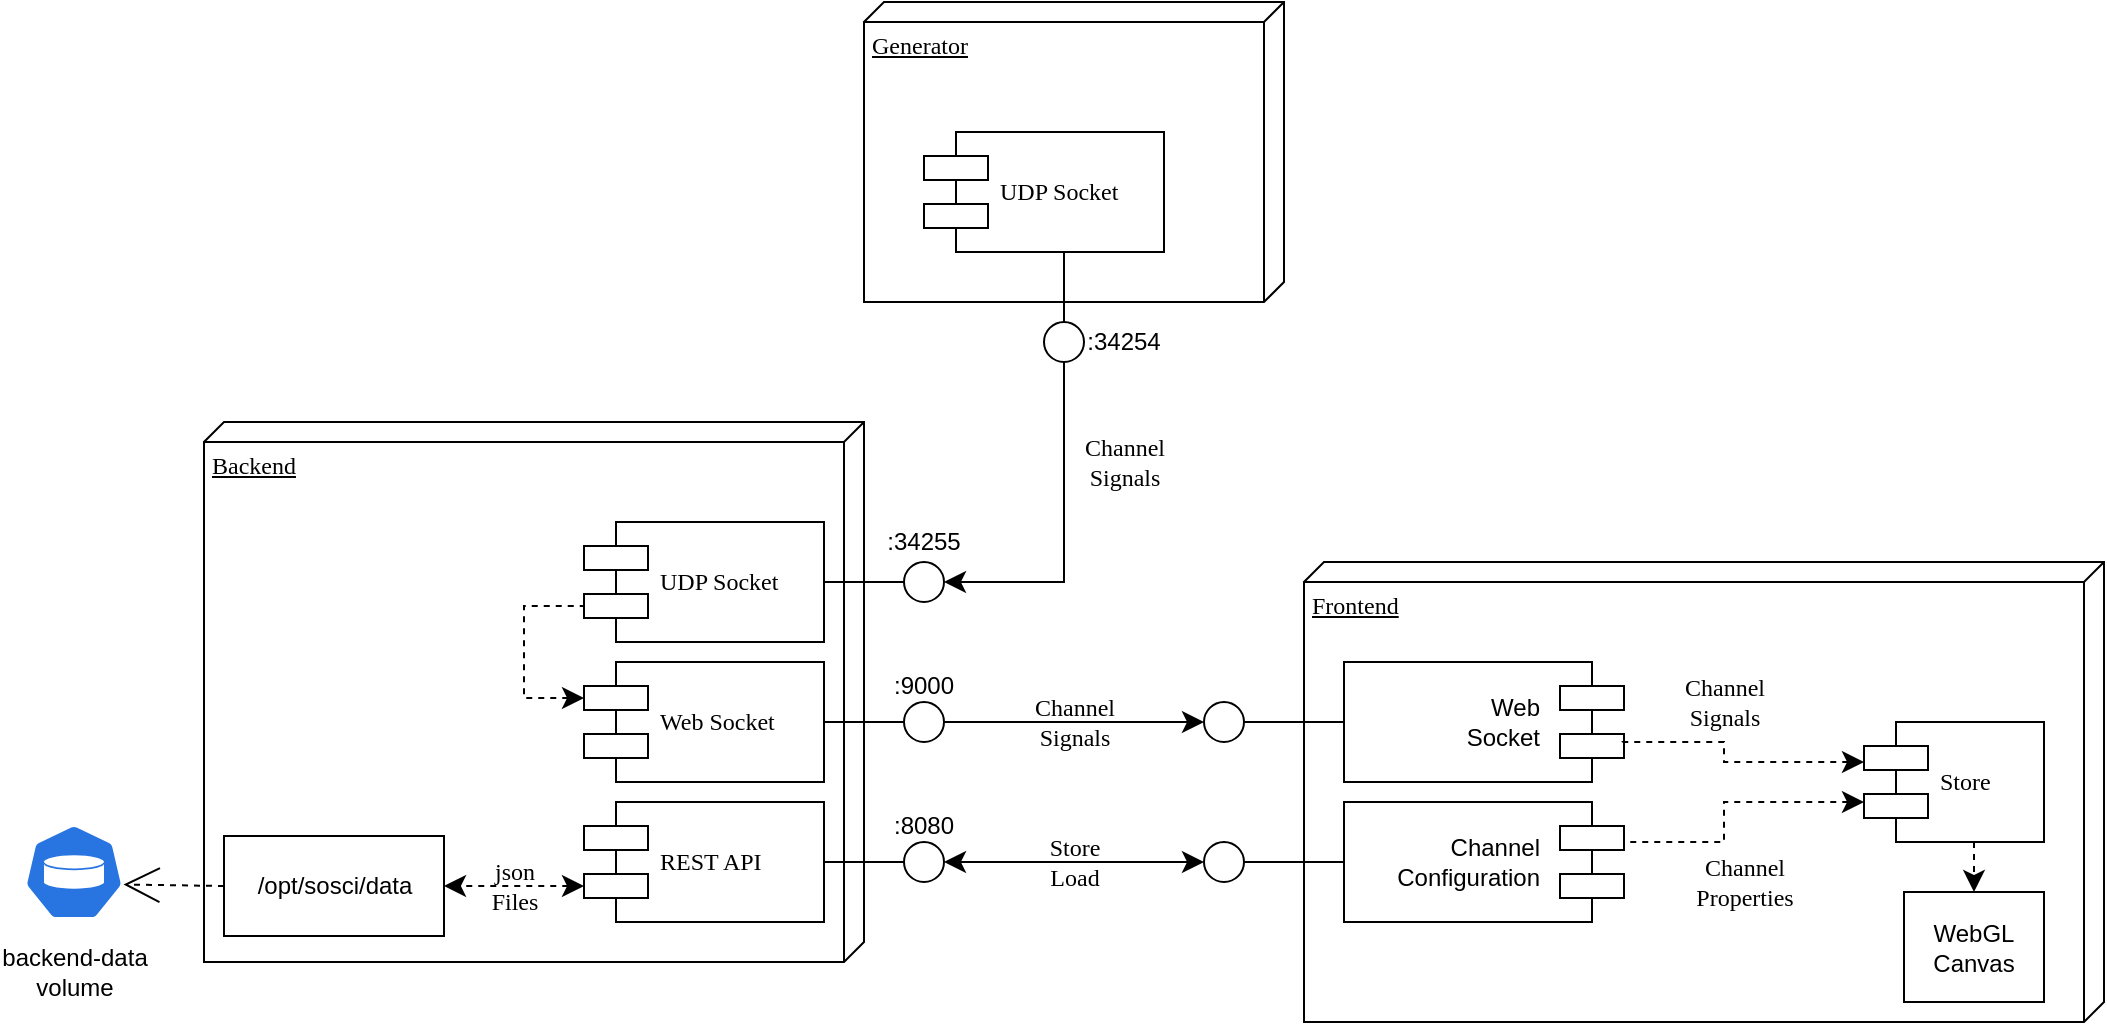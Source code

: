 <mxfile version="19.0.3" type="device"><diagram name="Page-1" id="5f0bae14-7c28-e335-631c-24af17079c00"><mxGraphModel dx="2062" dy="2067" grid="1" gridSize="10" guides="1" tooltips="1" connect="1" arrows="1" fold="1" page="1" pageScale="1" pageWidth="1100" pageHeight="850" background="none" math="0" shadow="0"><root><mxCell id="0"/><mxCell id="1" parent="0"/><mxCell id="39150e848f15840c-1" value="Backend" style="verticalAlign=top;align=left;spacingTop=8;spacingLeft=2;spacingRight=12;shape=cube;size=10;direction=south;fontStyle=4;html=1;rounded=0;shadow=0;comic=0;labelBackgroundColor=none;strokeWidth=1;fontFamily=Verdana;fontSize=12" parent="1" vertex="1"><mxGeometry x="110" y="90" width="330" height="270" as="geometry"/></mxCell><mxCell id="39150e848f15840c-2" value="Generator" style="verticalAlign=top;align=left;spacingTop=8;spacingLeft=2;spacingRight=12;shape=cube;size=10;direction=south;fontStyle=4;html=1;rounded=0;shadow=0;comic=0;labelBackgroundColor=none;strokeWidth=1;fontFamily=Verdana;fontSize=12" parent="1" vertex="1"><mxGeometry x="440" y="-120" width="210" height="150" as="geometry"/></mxCell><mxCell id="39150e848f15840c-3" value="Frontend" style="verticalAlign=top;align=left;spacingTop=8;spacingLeft=2;spacingRight=12;shape=cube;size=10;direction=south;fontStyle=4;html=1;rounded=0;shadow=0;comic=0;labelBackgroundColor=none;strokeWidth=1;fontFamily=Verdana;fontSize=12" parent="1" vertex="1"><mxGeometry x="660" y="160" width="400" height="230" as="geometry"/></mxCell><mxCell id="39150e848f15840c-5" value="UDP Socket" style="shape=component;align=left;spacingLeft=36;rounded=0;shadow=0;comic=0;labelBackgroundColor=none;strokeWidth=1;fontFamily=Verdana;fontSize=12;html=1;" parent="1" vertex="1"><mxGeometry x="300" y="140" width="120" height="60" as="geometry"/></mxCell><mxCell id="39150e848f15840c-6" value="" style="ellipse;whiteSpace=wrap;html=1;rounded=0;shadow=0;comic=0;labelBackgroundColor=none;strokeWidth=1;fontFamily=Verdana;fontSize=12;align=center;" parent="1" vertex="1"><mxGeometry x="460" y="160" width="20" height="20" as="geometry"/></mxCell><mxCell id="39150e848f15840c-7" value="UDP Socket" style="shape=component;align=left;spacingLeft=36;rounded=0;shadow=0;comic=0;labelBackgroundColor=none;strokeWidth=1;fontFamily=Verdana;fontSize=12;html=1;" parent="1" vertex="1"><mxGeometry x="470" y="-55" width="120" height="60" as="geometry"/></mxCell><mxCell id="39150e848f15840c-9" value="" style="ellipse;whiteSpace=wrap;html=1;rounded=0;shadow=0;comic=0;labelBackgroundColor=none;strokeWidth=1;fontFamily=Verdana;fontSize=12;align=center;" parent="1" vertex="1"><mxGeometry x="530" y="40" width="20" height="20" as="geometry"/></mxCell><mxCell id="39150e848f15840c-12" value="Channel&lt;br&gt;Signals" style="edgeStyle=none;rounded=0;html=1;labelBackgroundColor=none;startArrow=none;startFill=0;startSize=8;endArrow=classic;endFill=1;endSize=8;fontFamily=Verdana;fontSize=12;entryX=1;entryY=0.5;entryDx=0;entryDy=0;exitX=0.5;exitY=1;exitDx=0;exitDy=0;" parent="1" source="39150e848f15840c-9" target="39150e848f15840c-6" edge="1"><mxGeometry x="-0.412" y="30" relative="1" as="geometry"><Array as="points"><mxPoint x="540" y="170"/></Array><mxPoint as="offset"/></mxGeometry></mxCell><mxCell id="39150e848f15840c-13" style="edgeStyle=elbowEdgeStyle;rounded=0;html=1;labelBackgroundColor=none;startArrow=none;startFill=0;startSize=8;endArrow=none;endFill=0;endSize=16;fontFamily=Verdana;fontSize=12;" parent="1" source="39150e848f15840c-9" target="39150e848f15840c-7" edge="1"><mxGeometry relative="1" as="geometry"/></mxCell><mxCell id="39150e848f15840c-14" style="edgeStyle=elbowEdgeStyle;rounded=0;html=1;labelBackgroundColor=none;startArrow=none;startFill=0;startSize=8;endArrow=none;endFill=0;endSize=16;fontFamily=Verdana;fontSize=12;" parent="1" source="39150e848f15840c-6" target="39150e848f15840c-5" edge="1"><mxGeometry relative="1" as="geometry"/></mxCell><mxCell id="39150e848f15840c-17" value="Store&lt;br&gt;Load" style="edgeStyle=orthogonalEdgeStyle;rounded=0;html=1;labelBackgroundColor=none;startArrow=classic;startFill=1;startSize=8;endArrow=classic;endFill=1;endSize=8;fontFamily=Verdana;fontSize=12;entryX=1;entryY=0.5;entryDx=0;entryDy=0;exitX=0;exitY=0.5;exitDx=0;exitDy=0;" parent="1" source="5YSPNzkbMT4IatlBzflK-15" target="5YSPNzkbMT4IatlBzflK-7" edge="1"><mxGeometry relative="1" as="geometry"><Array as="points"><mxPoint x="610" y="310"/></Array></mxGeometry></mxCell><mxCell id="5YSPNzkbMT4IatlBzflK-3" value="Web Socket" style="shape=component;align=left;spacingLeft=36;rounded=0;shadow=0;comic=0;labelBackgroundColor=none;strokeWidth=1;fontFamily=Verdana;fontSize=12;html=1;" parent="1" vertex="1"><mxGeometry x="300" y="210" width="120" height="60" as="geometry"/></mxCell><mxCell id="5YSPNzkbMT4IatlBzflK-4" value="" style="ellipse;whiteSpace=wrap;html=1;rounded=0;shadow=0;comic=0;labelBackgroundColor=none;strokeWidth=1;fontFamily=Verdana;fontSize=12;align=center;" parent="1" vertex="1"><mxGeometry x="460" y="230" width="20" height="20" as="geometry"/></mxCell><mxCell id="5YSPNzkbMT4IatlBzflK-5" style="edgeStyle=elbowEdgeStyle;rounded=0;html=1;labelBackgroundColor=none;startArrow=none;startFill=0;startSize=8;endArrow=none;endFill=0;endSize=16;fontFamily=Verdana;fontSize=12;" parent="1" source="5YSPNzkbMT4IatlBzflK-4" target="5YSPNzkbMT4IatlBzflK-3" edge="1"><mxGeometry relative="1" as="geometry"/></mxCell><mxCell id="5YSPNzkbMT4IatlBzflK-6" value="REST API" style="shape=component;align=left;spacingLeft=36;rounded=0;shadow=0;comic=0;labelBackgroundColor=none;strokeWidth=1;fontFamily=Verdana;fontSize=12;html=1;" parent="1" vertex="1"><mxGeometry x="300" y="280" width="120" height="60" as="geometry"/></mxCell><mxCell id="5YSPNzkbMT4IatlBzflK-7" value="" style="ellipse;whiteSpace=wrap;html=1;rounded=0;shadow=0;comic=0;labelBackgroundColor=none;strokeWidth=1;fontFamily=Verdana;fontSize=12;align=center;" parent="1" vertex="1"><mxGeometry x="460" y="300" width="20" height="20" as="geometry"/></mxCell><mxCell id="5YSPNzkbMT4IatlBzflK-8" style="edgeStyle=elbowEdgeStyle;rounded=0;html=1;labelBackgroundColor=none;startArrow=none;startFill=0;startSize=8;endArrow=none;endFill=0;endSize=16;fontFamily=Verdana;fontSize=12;" parent="1" source="5YSPNzkbMT4IatlBzflK-7" target="5YSPNzkbMT4IatlBzflK-6" edge="1"><mxGeometry relative="1" as="geometry"/></mxCell><mxCell id="5YSPNzkbMT4IatlBzflK-14" value="" style="shape=component;align=left;spacingLeft=36;rounded=0;shadow=0;comic=0;labelBackgroundColor=none;strokeWidth=1;fontFamily=Verdana;fontSize=12;html=1;flipV=1;flipH=1;" parent="1" vertex="1"><mxGeometry x="680" y="280" width="140" height="60" as="geometry"/></mxCell><mxCell id="5YSPNzkbMT4IatlBzflK-15" value="" style="ellipse;whiteSpace=wrap;html=1;rounded=0;shadow=0;comic=0;labelBackgroundColor=none;strokeWidth=1;fontFamily=Verdana;fontSize=12;align=center;" parent="1" vertex="1"><mxGeometry x="610" y="300" width="20" height="20" as="geometry"/></mxCell><mxCell id="5YSPNzkbMT4IatlBzflK-16" style="edgeStyle=elbowEdgeStyle;rounded=0;html=1;labelBackgroundColor=none;startArrow=none;startFill=0;startSize=8;endArrow=none;endFill=0;endSize=16;fontFamily=Verdana;fontSize=12;" parent="1" source="5YSPNzkbMT4IatlBzflK-15" target="5YSPNzkbMT4IatlBzflK-14" edge="1"><mxGeometry relative="1" as="geometry"/></mxCell><mxCell id="5YSPNzkbMT4IatlBzflK-17" value="/opt/sosci/data" style="html=1;" parent="1" vertex="1"><mxGeometry x="120" y="297" width="110" height="50" as="geometry"/></mxCell><mxCell id="5YSPNzkbMT4IatlBzflK-18" value="json&lt;br&gt;Files" style="edgeStyle=none;rounded=0;html=1;dashed=1;labelBackgroundColor=none;startArrow=classic;startFill=1;startSize=8;endArrow=classic;endFill=1;endSize=8;fontFamily=Verdana;fontSize=12;entryX=1;entryY=0.5;entryDx=0;entryDy=0;exitX=0;exitY=0.7;exitDx=0;exitDy=0;" parent="1" source="5YSPNzkbMT4IatlBzflK-6" target="5YSPNzkbMT4IatlBzflK-17" edge="1"><mxGeometry relative="1" as="geometry"><mxPoint x="770" y="180" as="sourcePoint"/><mxPoint x="490" y="180" as="targetPoint"/></mxGeometry></mxCell><mxCell id="5YSPNzkbMT4IatlBzflK-19" value="&lt;br&gt;&lt;br&gt;&lt;br&gt;&lt;br&gt;&lt;br&gt;&lt;br&gt;&lt;br&gt;backend-data&lt;br&gt;volume" style="sketch=0;html=1;dashed=0;whitespace=wrap;fillColor=#2875E2;strokeColor=#ffffff;points=[[0.005,0.63,0],[0.1,0.2,0],[0.9,0.2,0],[0.5,0,0],[0.995,0.63,0],[0.72,0.99,0],[0.5,1,0],[0.28,0.99,0]];shape=mxgraph.kubernetes.icon;prIcon=vol" parent="1" vertex="1"><mxGeometry x="20" y="291" width="50" height="48" as="geometry"/></mxCell><mxCell id="5YSPNzkbMT4IatlBzflK-20" style="edgeStyle=none;rounded=0;html=1;dashed=1;labelBackgroundColor=none;startArrow=none;startFill=0;startSize=8;endArrow=open;endFill=0;endSize=16;fontFamily=Verdana;fontSize=12;entryX=0.995;entryY=0.63;entryDx=0;entryDy=0;exitX=0;exitY=0.5;exitDx=0;exitDy=0;entryPerimeter=0;" parent="1" source="5YSPNzkbMT4IatlBzflK-17" target="5YSPNzkbMT4IatlBzflK-19" edge="1"><mxGeometry relative="1" as="geometry"><mxPoint x="290" y="332" as="sourcePoint"/><mxPoint x="230" y="332" as="targetPoint"/></mxGeometry></mxCell><mxCell id="5YSPNzkbMT4IatlBzflK-22" value="" style="shape=component;align=left;spacingLeft=36;rounded=0;shadow=0;comic=0;labelBackgroundColor=none;strokeWidth=1;fontFamily=Verdana;fontSize=12;html=1;flipV=1;flipH=1;" parent="1" vertex="1"><mxGeometry x="680" y="210" width="140" height="60" as="geometry"/></mxCell><mxCell id="5YSPNzkbMT4IatlBzflK-23" value="" style="ellipse;whiteSpace=wrap;html=1;rounded=0;shadow=0;comic=0;labelBackgroundColor=none;strokeWidth=1;fontFamily=Verdana;fontSize=12;align=center;" parent="1" vertex="1"><mxGeometry x="610" y="230" width="20" height="20" as="geometry"/></mxCell><mxCell id="5YSPNzkbMT4IatlBzflK-24" style="edgeStyle=elbowEdgeStyle;rounded=0;html=1;labelBackgroundColor=none;startArrow=none;startFill=0;startSize=8;endArrow=none;endFill=0;endSize=16;fontFamily=Verdana;fontSize=12;" parent="1" source="5YSPNzkbMT4IatlBzflK-23" target="5YSPNzkbMT4IatlBzflK-22" edge="1"><mxGeometry relative="1" as="geometry"/></mxCell><mxCell id="5YSPNzkbMT4IatlBzflK-25" value="Web Socket" style="text;html=1;strokeColor=none;fillColor=none;align=right;verticalAlign=middle;whiteSpace=wrap;rounded=0;" parent="1" vertex="1"><mxGeometry x="720" y="225" width="60" height="30" as="geometry"/></mxCell><mxCell id="5YSPNzkbMT4IatlBzflK-26" value="Channel&lt;br&gt;Configuration" style="text;html=1;strokeColor=none;fillColor=none;align=right;verticalAlign=middle;whiteSpace=wrap;rounded=0;" parent="1" vertex="1"><mxGeometry x="720" y="295" width="60" height="30" as="geometry"/></mxCell><mxCell id="5YSPNzkbMT4IatlBzflK-27" value="Channel&lt;br&gt;Signals" style="edgeStyle=orthogonalEdgeStyle;rounded=0;html=1;labelBackgroundColor=none;startArrow=classic;startFill=1;startSize=8;endArrow=none;endFill=0;endSize=8;fontFamily=Verdana;fontSize=12;entryX=1;entryY=0.5;entryDx=0;entryDy=0;exitX=0;exitY=0.5;exitDx=0;exitDy=0;" parent="1" source="5YSPNzkbMT4IatlBzflK-23" target="5YSPNzkbMT4IatlBzflK-4" edge="1"><mxGeometry relative="1" as="geometry"><Array as="points"/><mxPoint x="610" y="435" as="sourcePoint"/><mxPoint x="490.0" y="320" as="targetPoint"/></mxGeometry></mxCell><mxCell id="5YSPNzkbMT4IatlBzflK-28" style="edgeStyle=orthogonalEdgeStyle;rounded=0;html=1;labelBackgroundColor=none;startArrow=classic;startFill=1;startSize=8;endArrow=none;endFill=0;endSize=8;fontFamily=Verdana;fontSize=12;entryX=0;entryY=0.7;entryDx=0;entryDy=0;exitX=0;exitY=0.3;exitDx=0;exitDy=0;dashed=1;" parent="1" source="5YSPNzkbMT4IatlBzflK-3" target="39150e848f15840c-5" edge="1"><mxGeometry relative="1" as="geometry"><Array as="points"><mxPoint x="270" y="228"/><mxPoint x="270" y="182"/></Array><mxPoint x="620.0" y="250" as="sourcePoint"/><mxPoint x="490.0" y="250" as="targetPoint"/></mxGeometry></mxCell><mxCell id="5YSPNzkbMT4IatlBzflK-29" value=":34254" style="text;html=1;strokeColor=none;fillColor=none;align=center;verticalAlign=middle;whiteSpace=wrap;rounded=0;" parent="1" vertex="1"><mxGeometry x="540" y="35" width="60" height="30" as="geometry"/></mxCell><mxCell id="5YSPNzkbMT4IatlBzflK-30" value=":34255" style="text;html=1;strokeColor=none;fillColor=none;align=center;verticalAlign=middle;whiteSpace=wrap;rounded=0;" parent="1" vertex="1"><mxGeometry x="440" y="135" width="60" height="30" as="geometry"/></mxCell><mxCell id="5YSPNzkbMT4IatlBzflK-31" value=":9000" style="text;html=1;strokeColor=none;fillColor=none;align=center;verticalAlign=middle;whiteSpace=wrap;rounded=0;" parent="1" vertex="1"><mxGeometry x="440" y="207" width="60" height="30" as="geometry"/></mxCell><mxCell id="5YSPNzkbMT4IatlBzflK-32" value=":8080" style="text;html=1;strokeColor=none;fillColor=none;align=center;verticalAlign=middle;whiteSpace=wrap;rounded=0;" parent="1" vertex="1"><mxGeometry x="440" y="277" width="60" height="30" as="geometry"/></mxCell><mxCell id="5YSPNzkbMT4IatlBzflK-33" value="Channel&lt;br&gt;Properties" style="edgeStyle=orthogonalEdgeStyle;rounded=0;html=1;labelBackgroundColor=none;startArrow=classic;startFill=1;startSize=8;endArrow=none;endFill=0;endSize=8;fontFamily=Verdana;fontSize=12;entryX=1;entryY=0.25;entryDx=0;entryDy=0;dashed=1;" parent="1" source="5YSPNzkbMT4IatlBzflK-34" target="5YSPNzkbMT4IatlBzflK-14" edge="1"><mxGeometry x="0.242" y="22" relative="1" as="geometry"><Array as="points"><mxPoint x="870" y="280"/><mxPoint x="870" y="300"/><mxPoint x="820" y="300"/></Array><mxPoint x="820" y="260" as="sourcePoint"/><mxPoint x="310" y="192" as="targetPoint"/><mxPoint x="10" y="-2" as="offset"/></mxGeometry></mxCell><mxCell id="5YSPNzkbMT4IatlBzflK-34" value="Store" style="shape=component;align=left;spacingLeft=36;rounded=0;shadow=0;comic=0;labelBackgroundColor=none;strokeWidth=1;fontFamily=Verdana;fontSize=12;html=1;" parent="1" vertex="1"><mxGeometry x="940" y="240" width="90" height="60" as="geometry"/></mxCell><mxCell id="5YSPNzkbMT4IatlBzflK-35" value="Channel&lt;br&gt;Signals" style="edgeStyle=orthogonalEdgeStyle;rounded=0;html=1;labelBackgroundColor=none;startArrow=classic;startFill=1;startSize=8;endArrow=none;endFill=0;endSize=8;fontFamily=Verdana;fontSize=12;entryX=0.005;entryY=0.3;entryDx=0;entryDy=0;dashed=1;entryPerimeter=0;" parent="1" source="5YSPNzkbMT4IatlBzflK-34" target="5YSPNzkbMT4IatlBzflK-22" edge="1"><mxGeometry x="0.206" y="-20" relative="1" as="geometry"><Array as="points"><mxPoint x="870" y="260"/><mxPoint x="870" y="250"/><mxPoint x="819" y="250"/></Array><mxPoint x="910" y="290.029" as="sourcePoint"/><mxPoint x="830" y="305" as="targetPoint"/><mxPoint as="offset"/></mxGeometry></mxCell><mxCell id="5YSPNzkbMT4IatlBzflK-37" value="WebGL&lt;br&gt;Canvas" style="rounded=0;whiteSpace=wrap;html=1;" parent="1" vertex="1"><mxGeometry x="960" y="325" width="70" height="55" as="geometry"/></mxCell><mxCell id="5YSPNzkbMT4IatlBzflK-38" value="" style="edgeStyle=orthogonalEdgeStyle;rounded=0;html=1;labelBackgroundColor=none;startArrow=none;startFill=0;startSize=8;endArrow=classic;endFill=1;endSize=8;fontFamily=Verdana;fontSize=12;dashed=1;entryX=0.5;entryY=0;entryDx=0;entryDy=0;" parent="1" source="5YSPNzkbMT4IatlBzflK-34" target="5YSPNzkbMT4IatlBzflK-37" edge="1"><mxGeometry x="0.241" y="20" relative="1" as="geometry"><Array as="points"><mxPoint x="995" y="320"/><mxPoint x="995" y="320"/></Array><mxPoint x="1040" y="400" as="sourcePoint"/><mxPoint x="830" y="305" as="targetPoint"/><mxPoint as="offset"/></mxGeometry></mxCell></root></mxGraphModel></diagram></mxfile>